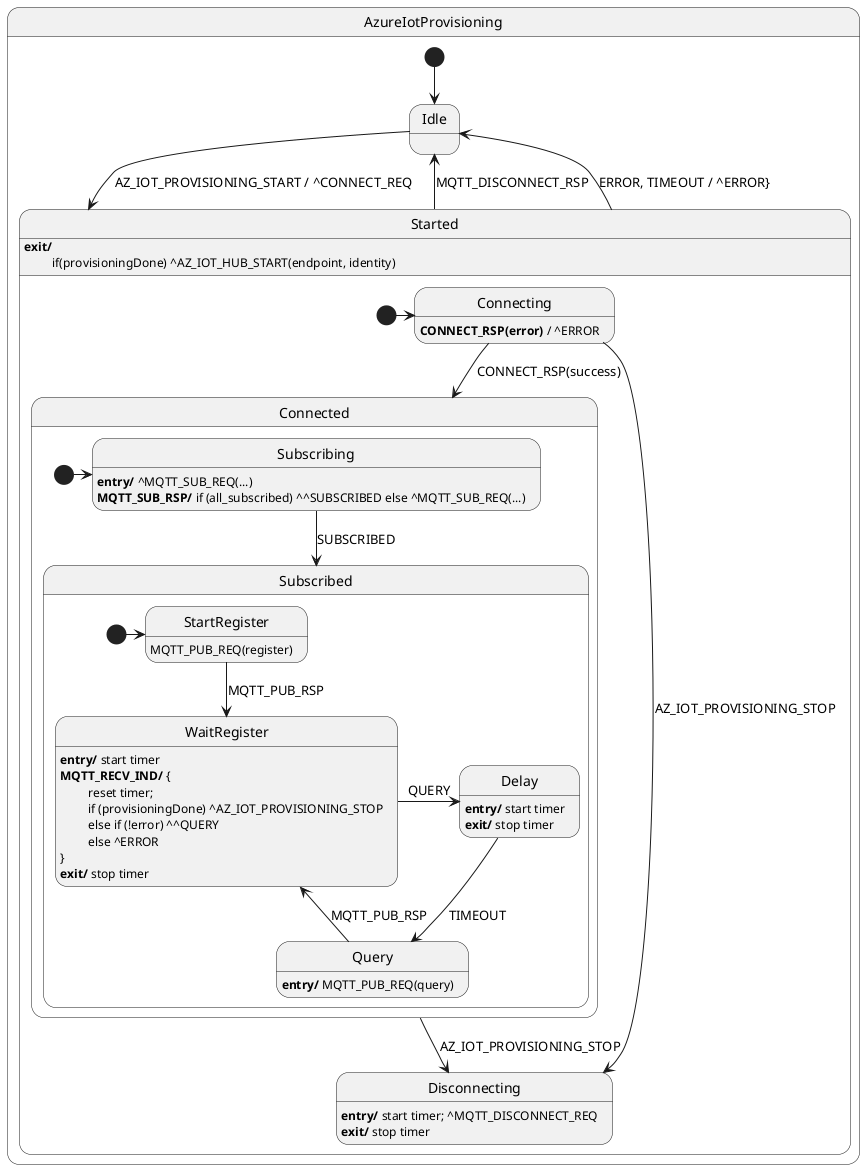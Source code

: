 @startuml

state AzureIotProvisioning {
state Idle
    state Started {
        state Connecting
        Connecting : <b>CONNECT_RSP(error)</b> / ^ERROR

        state Connected {
            state Subscribing
            Subscribing : <b>entry/</b> ^MQTT_SUB_REQ(...)
            Subscribing : <b>MQTT_SUB_RSP/</b> if (all_subscribed) ^^SUBSCRIBED else ^MQTT_SUB_REQ(...)
            state Subscribed {
                state StartRegister
                StartRegister : MQTT_PUB_REQ(register)

                state WaitRegister
                WaitRegister : <b>entry/</b> start timer
                WaitRegister : <b>MQTT_RECV_IND/</b> {
                WaitRegister : \t reset timer; 
                WaitRegister : \t if (provisioningDone) ^AZ_IOT_PROVISIONING_STOP
                WaitRegister : \t else if (!error) ^^QUERY
                WaitRegister : \t else ^ERROR
                WaitRegister : }
                WaitRegister : <b>exit/</b> stop timer

                state Delay
                Delay : <b>entry/</b> start timer
                Delay : <b>exit/</b> stop timer

                state Query
                Query : <b>entry/</b> MQTT_PUB_REQ(query)

                [*] -> StartRegister
                StartRegister --> WaitRegister : MQTT_PUB_RSP
                WaitRegister -> Delay : QUERY
                Delay --> Query : TIMEOUT
                Query -> WaitRegister : MQTT_PUB_RSP
            }

            [*] -> Subscribing
            Subscribing --> Subscribed : SUBSCRIBED
        }

        state Disconnecting
        Disconnecting : <b>entry/</b> start timer; ^MQTT_DISCONNECT_REQ
        Disconnecting : <b>exit/</b> stop timer

        [*] -> Connecting
        Connecting --> Connected : CONNECT_RSP(success)
        Connecting --> Disconnecting : AZ_IOT_PROVISIONING_STOP
        Connected --> Disconnecting : AZ_IOT_PROVISIONING_STOP
    }

    Started : <b>exit/</b> 
    Started: \t if(provisioningDone) ^AZ_IOT_HUB_START(endpoint, identity)

    [*] --> Idle
    Idle -> Started : AZ_IOT_PROVISIONING_START / ^CONNECT_REQ
    Started --> Idle : MQTT_DISCONNECT_RSP
    Started --> Idle : ERROR, TIMEOUT / ^ERROR}

@enduml
